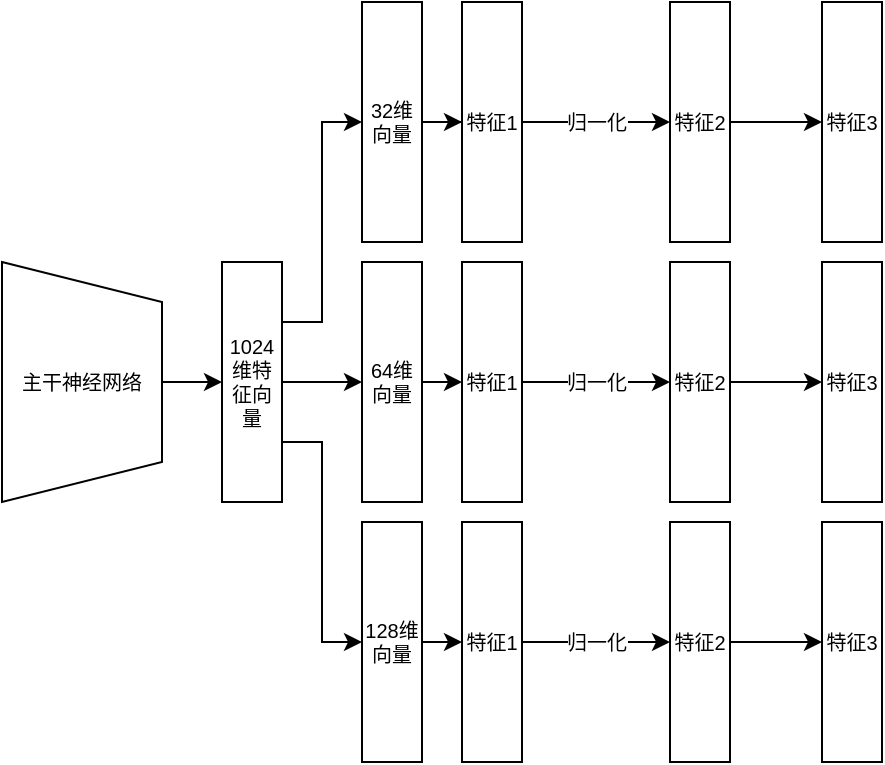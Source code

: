 <mxfile version="20.5.1" type="github">
  <diagram id="yR7lWw0GOb4siGWmbO0Y" name="Page-1">
    <mxGraphModel dx="1426" dy="769" grid="1" gridSize="10" guides="1" tooltips="1" connect="1" arrows="1" fold="1" page="1" pageScale="1" pageWidth="827" pageHeight="1169" math="0" shadow="0">
      <root>
        <mxCell id="0" />
        <mxCell id="1" parent="0" />
        <mxCell id="_PSmwTYHk7myfDLM_qST-4" style="edgeStyle=orthogonalEdgeStyle;rounded=0;orthogonalLoop=1;jettySize=auto;html=1;exitX=0.5;exitY=0;exitDx=0;exitDy=0;entryX=0.5;entryY=1;entryDx=0;entryDy=0;" parent="1" source="_PSmwTYHk7myfDLM_qST-2" target="_PSmwTYHk7myfDLM_qST-3" edge="1">
          <mxGeometry relative="1" as="geometry" />
        </mxCell>
        <mxCell id="_PSmwTYHk7myfDLM_qST-2" value="主干神经网络" style="shape=trapezoid;perimeter=trapezoidPerimeter;whiteSpace=wrap;html=1;fixedSize=1;rotation=90;align=center;textDirection=rtl;horizontal=0;labelBackgroundColor=none;fontSize=10;" parent="1" vertex="1">
          <mxGeometry x="60" y="220" width="120" height="80" as="geometry" />
        </mxCell>
        <mxCell id="_PSmwTYHk7myfDLM_qST-10" style="edgeStyle=orthogonalEdgeStyle;rounded=0;orthogonalLoop=1;jettySize=auto;html=1;exitX=0.25;exitY=0;exitDx=0;exitDy=0;entryX=0.5;entryY=1;entryDx=0;entryDy=0;fontSize=10;" parent="1" source="_PSmwTYHk7myfDLM_qST-3" target="_PSmwTYHk7myfDLM_qST-5" edge="1">
          <mxGeometry relative="1" as="geometry" />
        </mxCell>
        <mxCell id="_PSmwTYHk7myfDLM_qST-11" style="edgeStyle=orthogonalEdgeStyle;rounded=0;orthogonalLoop=1;jettySize=auto;html=1;exitX=0.5;exitY=0;exitDx=0;exitDy=0;entryX=0.5;entryY=1;entryDx=0;entryDy=0;fontSize=10;" parent="1" source="_PSmwTYHk7myfDLM_qST-3" target="_PSmwTYHk7myfDLM_qST-7" edge="1">
          <mxGeometry relative="1" as="geometry" />
        </mxCell>
        <mxCell id="_PSmwTYHk7myfDLM_qST-12" style="edgeStyle=orthogonalEdgeStyle;rounded=0;orthogonalLoop=1;jettySize=auto;html=1;exitX=0.75;exitY=0;exitDx=0;exitDy=0;entryX=0.5;entryY=1;entryDx=0;entryDy=0;fontSize=10;" parent="1" source="_PSmwTYHk7myfDLM_qST-3" target="_PSmwTYHk7myfDLM_qST-8" edge="1">
          <mxGeometry relative="1" as="geometry" />
        </mxCell>
        <mxCell id="_PSmwTYHk7myfDLM_qST-3" value="1024维特征向量" style="rounded=0;whiteSpace=wrap;html=1;direction=south;fontSize=10;" parent="1" vertex="1">
          <mxGeometry x="190" y="200" width="30" height="120" as="geometry" />
        </mxCell>
        <mxCell id="_PSmwTYHk7myfDLM_qST-18" style="edgeStyle=orthogonalEdgeStyle;rounded=0;orthogonalLoop=1;jettySize=auto;html=1;exitX=0.5;exitY=0;exitDx=0;exitDy=0;fontSize=10;" parent="1" source="_PSmwTYHk7myfDLM_qST-5" target="_PSmwTYHk7myfDLM_qST-13" edge="1">
          <mxGeometry relative="1" as="geometry" />
        </mxCell>
        <mxCell id="_PSmwTYHk7myfDLM_qST-5" value="32维向量" style="rounded=0;whiteSpace=wrap;html=1;direction=south;fontSize=10;" parent="1" vertex="1">
          <mxGeometry x="260" y="70" width="30" height="120" as="geometry" />
        </mxCell>
        <mxCell id="_PSmwTYHk7myfDLM_qST-29" style="edgeStyle=orthogonalEdgeStyle;rounded=0;orthogonalLoop=1;jettySize=auto;html=1;exitX=0.5;exitY=0;exitDx=0;exitDy=0;entryX=0.5;entryY=1;entryDx=0;entryDy=0;fontSize=10;" parent="1" source="_PSmwTYHk7myfDLM_qST-7" target="_PSmwTYHk7myfDLM_qST-20" edge="1">
          <mxGeometry relative="1" as="geometry" />
        </mxCell>
        <mxCell id="_PSmwTYHk7myfDLM_qST-7" value="64维向量" style="rounded=0;whiteSpace=wrap;html=1;direction=south;fontSize=10;" parent="1" vertex="1">
          <mxGeometry x="260" y="200" width="30" height="120" as="geometry" />
        </mxCell>
        <mxCell id="_PSmwTYHk7myfDLM_qST-30" style="edgeStyle=orthogonalEdgeStyle;rounded=0;orthogonalLoop=1;jettySize=auto;html=1;exitX=0.5;exitY=0;exitDx=0;exitDy=0;entryX=0.5;entryY=1;entryDx=0;entryDy=0;fontSize=10;" parent="1" source="_PSmwTYHk7myfDLM_qST-8" target="_PSmwTYHk7myfDLM_qST-25" edge="1">
          <mxGeometry relative="1" as="geometry" />
        </mxCell>
        <mxCell id="_PSmwTYHk7myfDLM_qST-8" value="128维向量" style="rounded=0;whiteSpace=wrap;html=1;direction=south;fontSize=10;" parent="1" vertex="1">
          <mxGeometry x="260" y="330" width="30" height="120" as="geometry" />
        </mxCell>
        <mxCell id="_PSmwTYHk7myfDLM_qST-16" value="归一化" style="edgeStyle=orthogonalEdgeStyle;rounded=0;orthogonalLoop=1;jettySize=auto;html=1;exitX=0.5;exitY=0;exitDx=0;exitDy=0;entryX=0.5;entryY=1;entryDx=0;entryDy=0;fontSize=10;" parent="1" source="_PSmwTYHk7myfDLM_qST-13" target="_PSmwTYHk7myfDLM_qST-14" edge="1">
          <mxGeometry relative="1" as="geometry" />
        </mxCell>
        <mxCell id="_PSmwTYHk7myfDLM_qST-13" value="特征1" style="rounded=0;whiteSpace=wrap;html=1;direction=south;fontSize=10;" parent="1" vertex="1">
          <mxGeometry x="310" y="70" width="30" height="120" as="geometry" />
        </mxCell>
        <mxCell id="_PSmwTYHk7myfDLM_qST-17" value="" style="edgeStyle=orthogonalEdgeStyle;rounded=0;orthogonalLoop=1;jettySize=auto;html=1;exitX=0.5;exitY=0;exitDx=0;exitDy=0;entryX=0.5;entryY=1;entryDx=0;entryDy=0;fontSize=10;" parent="1" source="_PSmwTYHk7myfDLM_qST-14" target="_PSmwTYHk7myfDLM_qST-15" edge="1">
          <mxGeometry relative="1" as="geometry" />
        </mxCell>
        <mxCell id="_PSmwTYHk7myfDLM_qST-14" value="特征2" style="rounded=0;whiteSpace=wrap;html=1;direction=south;fontSize=10;" parent="1" vertex="1">
          <mxGeometry x="414" y="70" width="30" height="120" as="geometry" />
        </mxCell>
        <mxCell id="_PSmwTYHk7myfDLM_qST-15" value="特征3" style="rounded=0;whiteSpace=wrap;html=1;direction=south;fontSize=10;" parent="1" vertex="1">
          <mxGeometry x="490" y="70" width="30" height="120" as="geometry" />
        </mxCell>
        <mxCell id="_PSmwTYHk7myfDLM_qST-19" value="归一化" style="edgeStyle=orthogonalEdgeStyle;rounded=0;orthogonalLoop=1;jettySize=auto;html=1;exitX=0.5;exitY=0;exitDx=0;exitDy=0;entryX=0.5;entryY=1;entryDx=0;entryDy=0;fontSize=10;" parent="1" source="_PSmwTYHk7myfDLM_qST-20" target="_PSmwTYHk7myfDLM_qST-22" edge="1">
          <mxGeometry relative="1" as="geometry" />
        </mxCell>
        <mxCell id="_PSmwTYHk7myfDLM_qST-20" value="特征1" style="rounded=0;whiteSpace=wrap;html=1;direction=south;fontSize=10;" parent="1" vertex="1">
          <mxGeometry x="310" y="200" width="30" height="120" as="geometry" />
        </mxCell>
        <mxCell id="_PSmwTYHk7myfDLM_qST-21" value="" style="edgeStyle=orthogonalEdgeStyle;rounded=0;orthogonalLoop=1;jettySize=auto;html=1;exitX=0.5;exitY=0;exitDx=0;exitDy=0;entryX=0.5;entryY=1;entryDx=0;entryDy=0;fontSize=10;" parent="1" source="_PSmwTYHk7myfDLM_qST-22" target="_PSmwTYHk7myfDLM_qST-23" edge="1">
          <mxGeometry relative="1" as="geometry" />
        </mxCell>
        <mxCell id="_PSmwTYHk7myfDLM_qST-22" value="特征2" style="rounded=0;whiteSpace=wrap;html=1;direction=south;fontSize=10;" parent="1" vertex="1">
          <mxGeometry x="414" y="200" width="30" height="120" as="geometry" />
        </mxCell>
        <mxCell id="_PSmwTYHk7myfDLM_qST-23" value="特征3" style="rounded=0;whiteSpace=wrap;html=1;direction=south;fontSize=10;" parent="1" vertex="1">
          <mxGeometry x="490" y="200" width="30" height="120" as="geometry" />
        </mxCell>
        <mxCell id="_PSmwTYHk7myfDLM_qST-24" value="归一化" style="edgeStyle=orthogonalEdgeStyle;rounded=0;orthogonalLoop=1;jettySize=auto;html=1;exitX=0.5;exitY=0;exitDx=0;exitDy=0;entryX=0.5;entryY=1;entryDx=0;entryDy=0;fontSize=10;" parent="1" source="_PSmwTYHk7myfDLM_qST-25" target="_PSmwTYHk7myfDLM_qST-27" edge="1">
          <mxGeometry relative="1" as="geometry" />
        </mxCell>
        <mxCell id="_PSmwTYHk7myfDLM_qST-25" value="特征1" style="rounded=0;whiteSpace=wrap;html=1;direction=south;fontSize=10;" parent="1" vertex="1">
          <mxGeometry x="310" y="330" width="30" height="120" as="geometry" />
        </mxCell>
        <mxCell id="_PSmwTYHk7myfDLM_qST-26" value="" style="edgeStyle=orthogonalEdgeStyle;rounded=0;orthogonalLoop=1;jettySize=auto;html=1;exitX=0.5;exitY=0;exitDx=0;exitDy=0;entryX=0.5;entryY=1;entryDx=0;entryDy=0;fontSize=10;" parent="1" source="_PSmwTYHk7myfDLM_qST-27" target="_PSmwTYHk7myfDLM_qST-28" edge="1">
          <mxGeometry relative="1" as="geometry" />
        </mxCell>
        <mxCell id="_PSmwTYHk7myfDLM_qST-27" value="特征2" style="rounded=0;whiteSpace=wrap;html=1;direction=south;fontSize=10;" parent="1" vertex="1">
          <mxGeometry x="414" y="330" width="30" height="120" as="geometry" />
        </mxCell>
        <mxCell id="_PSmwTYHk7myfDLM_qST-28" value="特征3" style="rounded=0;whiteSpace=wrap;html=1;direction=south;fontSize=10;" parent="1" vertex="1">
          <mxGeometry x="490" y="330" width="30" height="120" as="geometry" />
        </mxCell>
      </root>
    </mxGraphModel>
  </diagram>
</mxfile>
